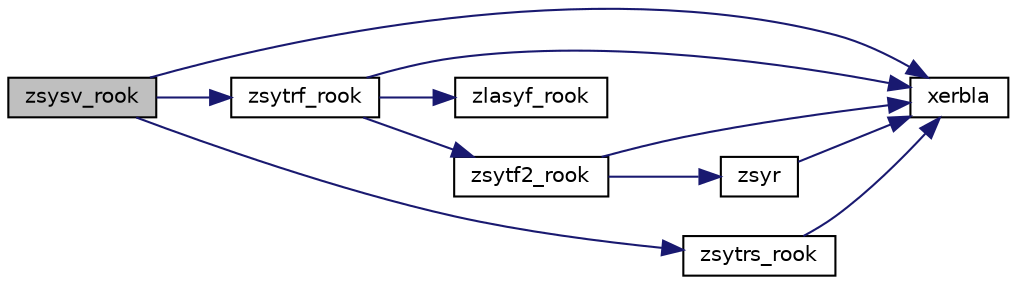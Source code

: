 digraph "zsysv_rook"
{
 // LATEX_PDF_SIZE
  edge [fontname="Helvetica",fontsize="10",labelfontname="Helvetica",labelfontsize="10"];
  node [fontname="Helvetica",fontsize="10",shape=record];
  rankdir="LR";
  Node1 [label="zsysv_rook",height=0.2,width=0.4,color="black", fillcolor="grey75", style="filled", fontcolor="black",tooltip="ZSYSV_ROOK computes the solution to system of linear equations A * X = B for SY matrices"];
  Node1 -> Node2 [color="midnightblue",fontsize="10",style="solid",fontname="Helvetica"];
  Node2 [label="xerbla",height=0.2,width=0.4,color="black", fillcolor="white", style="filled",URL="$xerbla_8f.html#a377ee61015baf8dea7770b3a404b1c07",tooltip="XERBLA"];
  Node1 -> Node3 [color="midnightblue",fontsize="10",style="solid",fontname="Helvetica"];
  Node3 [label="zsytrf_rook",height=0.2,width=0.4,color="black", fillcolor="white", style="filled",URL="$zsytrf__rook_8f.html#af4ad2d881bbc00fdd2b851e9085b51e6",tooltip="ZSYTRF_ROOK"];
  Node3 -> Node2 [color="midnightblue",fontsize="10",style="solid",fontname="Helvetica"];
  Node3 -> Node4 [color="midnightblue",fontsize="10",style="solid",fontname="Helvetica"];
  Node4 [label="zlasyf_rook",height=0.2,width=0.4,color="black", fillcolor="white", style="filled",URL="$zlasyf__rook_8f.html#a46d7573c7b86261c84487dc81eefa77b",tooltip="ZLASYF_ROOK computes a partial factorization of a complex symmetric matrix using the bounded Bunch-Ka..."];
  Node3 -> Node5 [color="midnightblue",fontsize="10",style="solid",fontname="Helvetica"];
  Node5 [label="zsytf2_rook",height=0.2,width=0.4,color="black", fillcolor="white", style="filled",URL="$zsytf2__rook_8f.html#a72c010740cd6424c8e5518bd1ef0977c",tooltip="ZSYTF2_ROOK computes the factorization of a complex symmetric indefinite matrix using the bounded Bun..."];
  Node5 -> Node2 [color="midnightblue",fontsize="10",style="solid",fontname="Helvetica"];
  Node5 -> Node6 [color="midnightblue",fontsize="10",style="solid",fontname="Helvetica"];
  Node6 [label="zsyr",height=0.2,width=0.4,color="black", fillcolor="white", style="filled",URL="$zsyr_8f.html#a08a5c1ca17a783b2f7e7f3bc80b422dd",tooltip="ZSYR performs the symmetric rank-1 update of a complex symmetric matrix."];
  Node6 -> Node2 [color="midnightblue",fontsize="10",style="solid",fontname="Helvetica"];
  Node1 -> Node7 [color="midnightblue",fontsize="10",style="solid",fontname="Helvetica"];
  Node7 [label="zsytrs_rook",height=0.2,width=0.4,color="black", fillcolor="white", style="filled",URL="$zsytrs__rook_8f.html#a6dde92f23ca51a2fec21da88a55703cd",tooltip="ZSYTRS_ROOK"];
  Node7 -> Node2 [color="midnightblue",fontsize="10",style="solid",fontname="Helvetica"];
}
